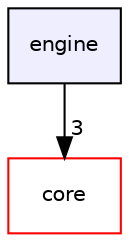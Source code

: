 digraph "engine" {
  compound=true
  node [ fontsize="10", fontname="Helvetica"];
  edge [ labelfontsize="10", labelfontname="Helvetica"];
  dir_996f45160da62e1a3d7f6046fad68f51 [shape=box, label="engine", style="filled", fillcolor="#eeeeff", pencolor="black", URL="dir_996f45160da62e1a3d7f6046fad68f51.html"];
  dir_4270bfced15e0e73154b13468c7c9ad9 [shape=box label="core" fillcolor="white" style="filled" color="red" URL="dir_4270bfced15e0e73154b13468c7c9ad9.html"];
  dir_996f45160da62e1a3d7f6046fad68f51->dir_4270bfced15e0e73154b13468c7c9ad9 [headlabel="3", labeldistance=1.5 headhref="dir_000002_000000.html"];
}
